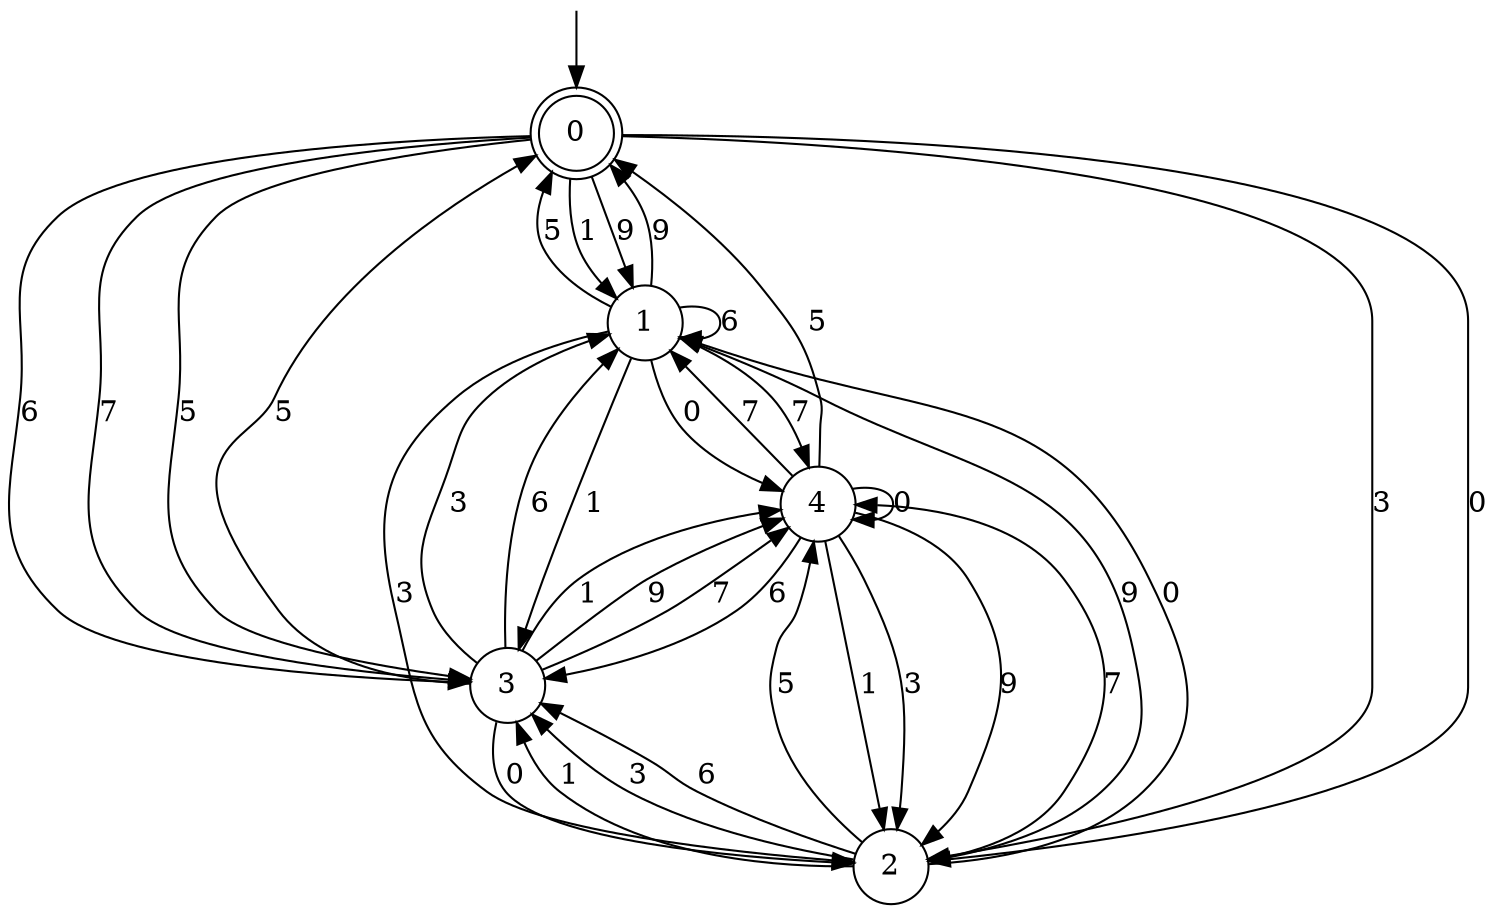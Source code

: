 digraph g {

	s0 [shape="doublecircle" label="0"];
	s1 [shape="circle" label="1"];
	s2 [shape="circle" label="2"];
	s3 [shape="circle" label="3"];
	s4 [shape="circle" label="4"];
	s0 -> s1 [label="1"];
	s0 -> s1 [label="9"];
	s0 -> s2 [label="3"];
	s0 -> s3 [label="6"];
	s0 -> s3 [label="7"];
	s0 -> s2 [label="0"];
	s0 -> s3 [label="5"];
	s1 -> s3 [label="1"];
	s1 -> s0 [label="9"];
	s1 -> s2 [label="3"];
	s1 -> s1 [label="6"];
	s1 -> s4 [label="7"];
	s1 -> s4 [label="0"];
	s1 -> s0 [label="5"];
	s2 -> s3 [label="1"];
	s2 -> s1 [label="9"];
	s2 -> s3 [label="3"];
	s2 -> s3 [label="6"];
	s2 -> s4 [label="7"];
	s2 -> s1 [label="0"];
	s2 -> s4 [label="5"];
	s3 -> s4 [label="1"];
	s3 -> s4 [label="9"];
	s3 -> s1 [label="3"];
	s3 -> s1 [label="6"];
	s3 -> s4 [label="7"];
	s3 -> s2 [label="0"];
	s3 -> s0 [label="5"];
	s4 -> s2 [label="1"];
	s4 -> s2 [label="9"];
	s4 -> s2 [label="3"];
	s4 -> s3 [label="6"];
	s4 -> s1 [label="7"];
	s4 -> s4 [label="0"];
	s4 -> s0 [label="5"];

__start0 [label="" shape="none" width="0" height="0"];
__start0 -> s0;

}
